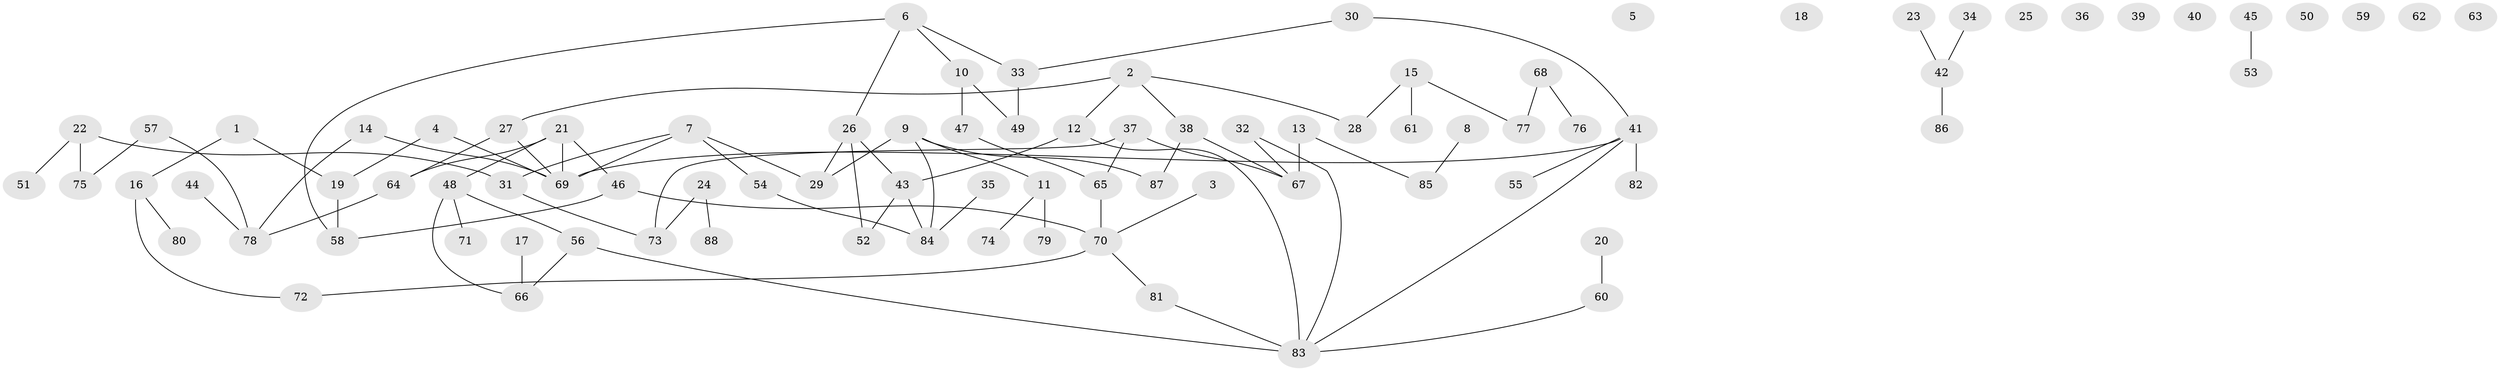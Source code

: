 // Generated by graph-tools (version 1.1) at 2025/33/03/09/25 02:33:51]
// undirected, 88 vertices, 96 edges
graph export_dot {
graph [start="1"]
  node [color=gray90,style=filled];
  1;
  2;
  3;
  4;
  5;
  6;
  7;
  8;
  9;
  10;
  11;
  12;
  13;
  14;
  15;
  16;
  17;
  18;
  19;
  20;
  21;
  22;
  23;
  24;
  25;
  26;
  27;
  28;
  29;
  30;
  31;
  32;
  33;
  34;
  35;
  36;
  37;
  38;
  39;
  40;
  41;
  42;
  43;
  44;
  45;
  46;
  47;
  48;
  49;
  50;
  51;
  52;
  53;
  54;
  55;
  56;
  57;
  58;
  59;
  60;
  61;
  62;
  63;
  64;
  65;
  66;
  67;
  68;
  69;
  70;
  71;
  72;
  73;
  74;
  75;
  76;
  77;
  78;
  79;
  80;
  81;
  82;
  83;
  84;
  85;
  86;
  87;
  88;
  1 -- 16;
  1 -- 19;
  2 -- 12;
  2 -- 27;
  2 -- 28;
  2 -- 38;
  3 -- 70;
  4 -- 19;
  4 -- 69;
  6 -- 10;
  6 -- 26;
  6 -- 33;
  6 -- 58;
  7 -- 29;
  7 -- 31;
  7 -- 54;
  7 -- 69;
  8 -- 85;
  9 -- 11;
  9 -- 29;
  9 -- 84;
  9 -- 87;
  10 -- 47;
  10 -- 49;
  11 -- 74;
  11 -- 79;
  12 -- 43;
  12 -- 83;
  13 -- 67;
  13 -- 85;
  14 -- 69;
  14 -- 78;
  15 -- 28;
  15 -- 61;
  15 -- 77;
  16 -- 72;
  16 -- 80;
  17 -- 66;
  19 -- 58;
  20 -- 60;
  21 -- 46;
  21 -- 48;
  21 -- 64;
  21 -- 69;
  22 -- 31;
  22 -- 51;
  22 -- 75;
  23 -- 42;
  24 -- 73;
  24 -- 88;
  26 -- 29;
  26 -- 43;
  26 -- 52;
  27 -- 64;
  27 -- 69;
  30 -- 33;
  30 -- 41;
  31 -- 73;
  32 -- 67;
  32 -- 83;
  33 -- 49;
  34 -- 42;
  35 -- 84;
  37 -- 65;
  37 -- 67;
  37 -- 73;
  38 -- 67;
  38 -- 87;
  41 -- 55;
  41 -- 69;
  41 -- 82;
  41 -- 83;
  42 -- 86;
  43 -- 52;
  43 -- 84;
  44 -- 78;
  45 -- 53;
  46 -- 58;
  46 -- 70;
  47 -- 65;
  48 -- 56;
  48 -- 66;
  48 -- 71;
  54 -- 84;
  56 -- 66;
  56 -- 83;
  57 -- 75;
  57 -- 78;
  60 -- 83;
  64 -- 78;
  65 -- 70;
  68 -- 76;
  68 -- 77;
  70 -- 72;
  70 -- 81;
  81 -- 83;
}
